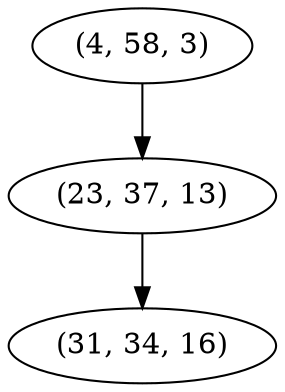 digraph tree {
    "(4, 58, 3)";
    "(23, 37, 13)";
    "(31, 34, 16)";
    "(4, 58, 3)" -> "(23, 37, 13)";
    "(23, 37, 13)" -> "(31, 34, 16)";
}
